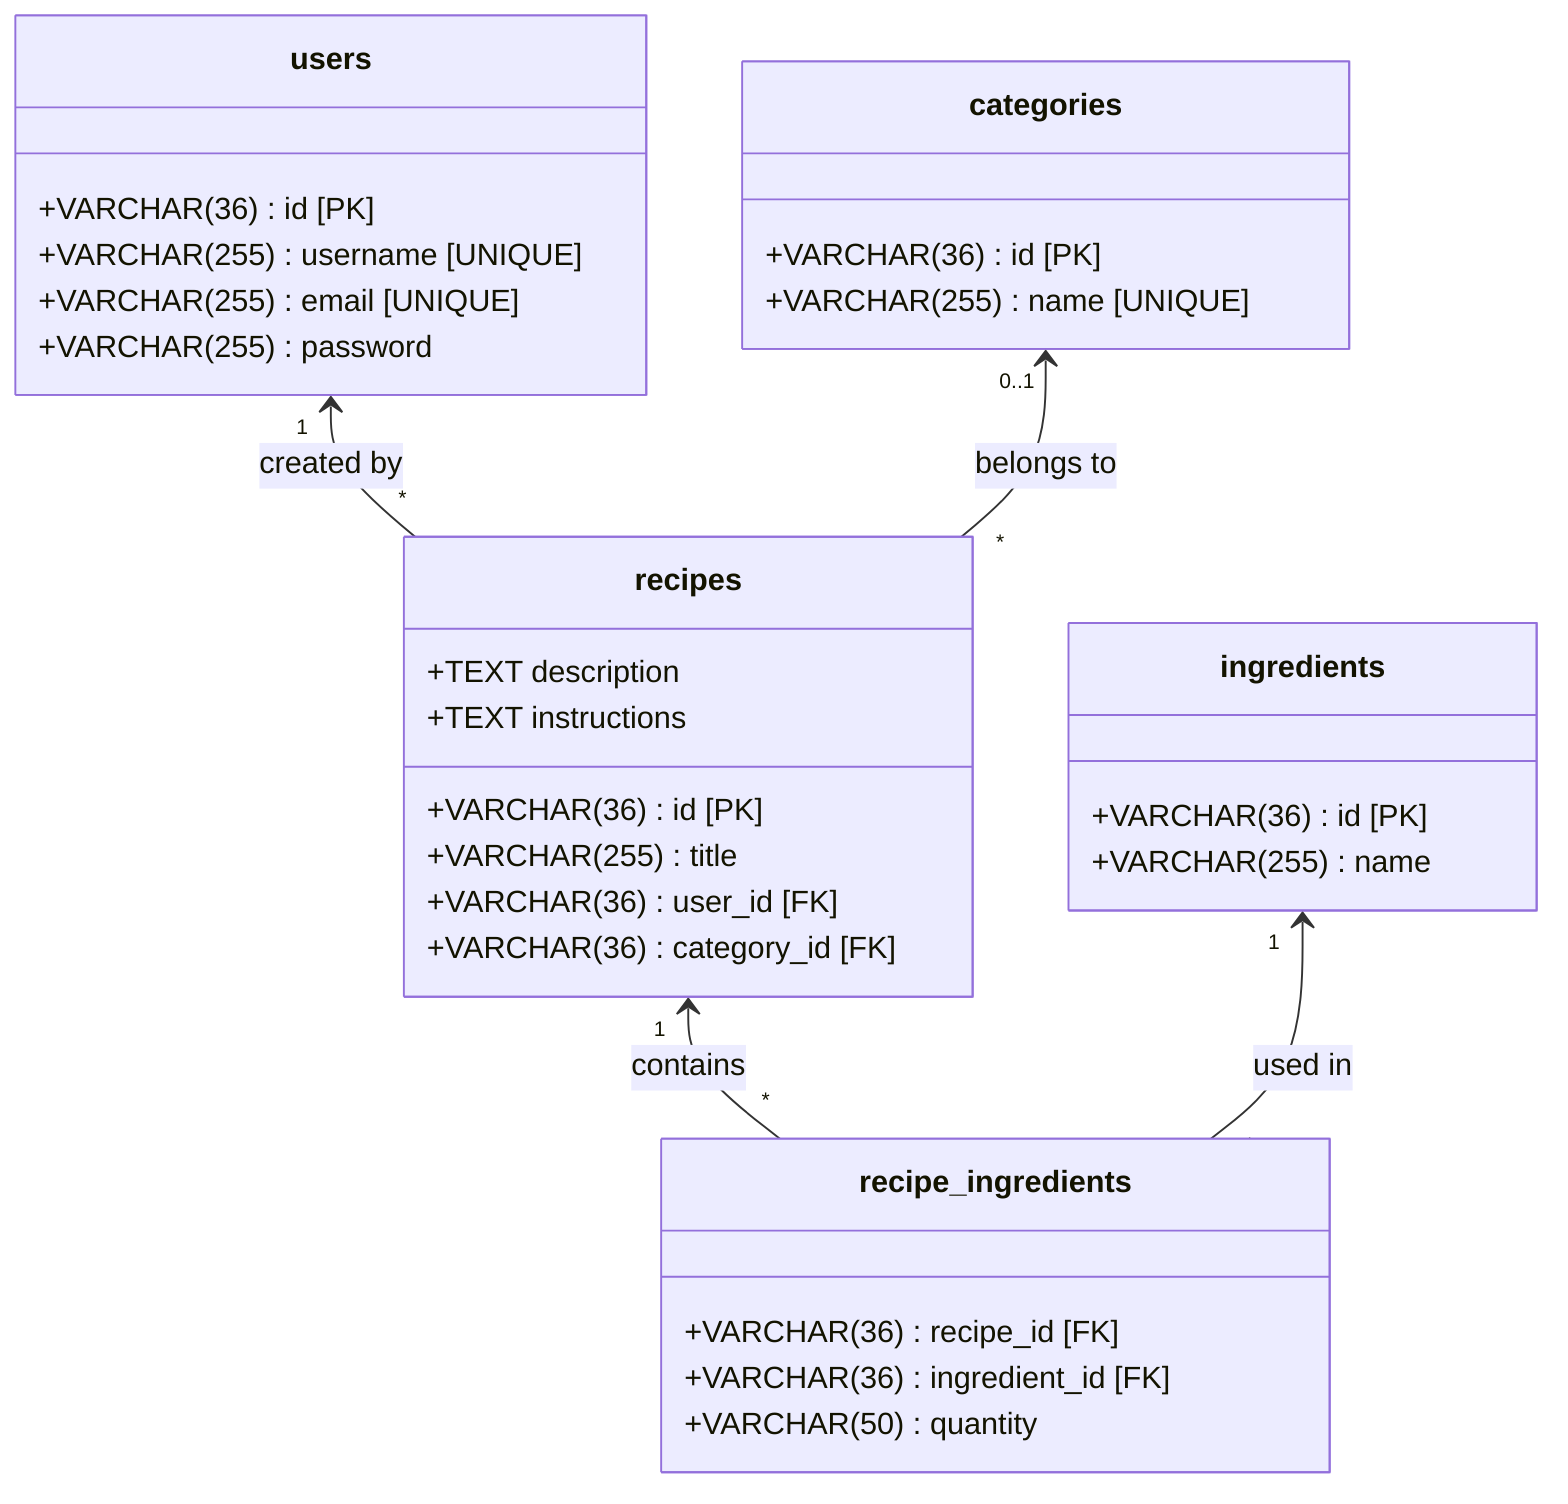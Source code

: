 classDiagram
    %% Define classes
    class users {
        +VARCHAR(36) id [PK]
        +VARCHAR(255) username [UNIQUE]
        +VARCHAR(255) email [UNIQUE]
        +VARCHAR(255) password
    }
    
    class recipes {
        +VARCHAR(36) id [PK]
        +VARCHAR(255) title
        +TEXT description
        +VARCHAR(36) user_id [FK]
        +VARCHAR(36) category_id [FK]
        +TEXT instructions
    }
    
    class ingredients {
        +VARCHAR(36) id [PK]
        +VARCHAR(255) name
    }
    
    class recipe_ingredients {
        +VARCHAR(36) recipe_id [FK]
        +VARCHAR(36) ingredient_id [FK]
        +VARCHAR(50) quantity
    }
    
    class categories {
        +VARCHAR(36) id [PK]
        +VARCHAR(255) name [UNIQUE]
    }
    
    %% Define relationships
    users "1" <-- "*" recipes : created by
    categories "0..1" <-- "*" recipes : belongs to
    recipes "1" <-- "*" recipe_ingredients : contains
    ingredients "1" <-- "*" recipe_ingredients : used in